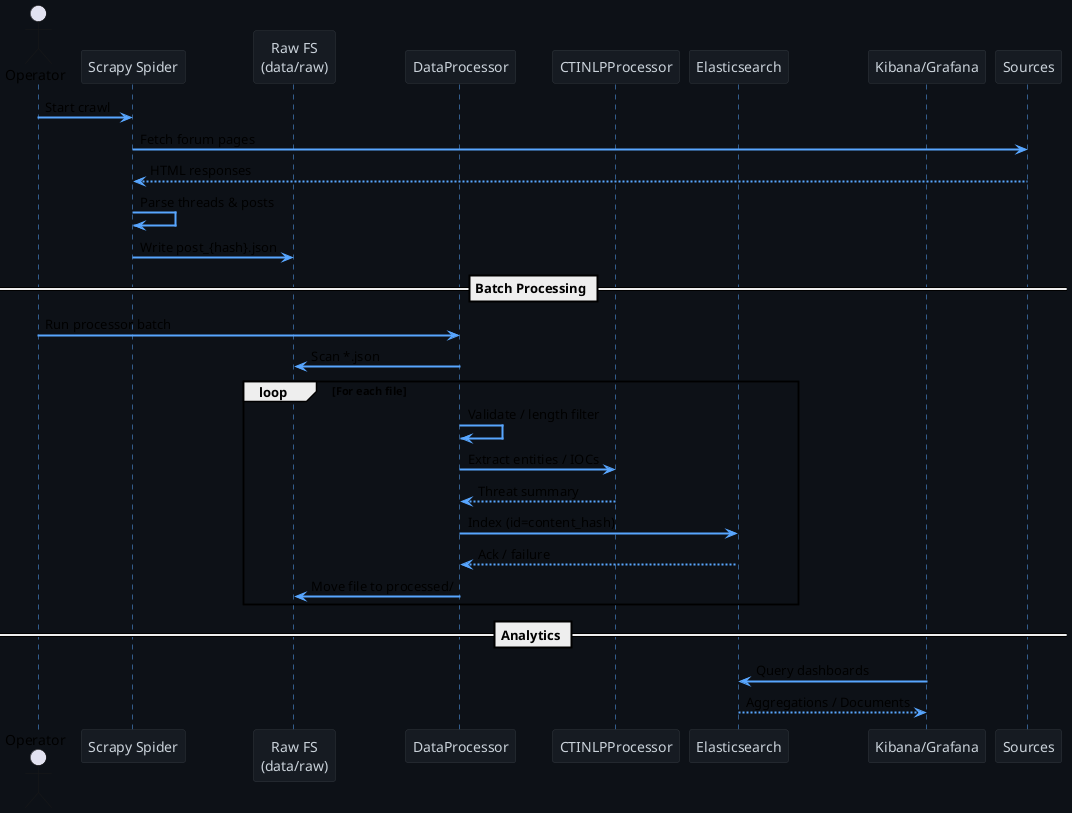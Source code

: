 @startuml
' Data Flow / Sequence (Raw Post to Indexed Doc)
skinparam backgroundColor #0d1117
skinparam sequenceArrowThickness 2
skinparam sequenceParticipantBackgroundColor #161b22
skinparam sequenceParticipantBorderColor #30363d
skinparam sequenceLifeLineBorderColor #58a6ff
skinparam sequenceLifeLineBackgroundColor #0d1117
skinparam ArrowColor #58a6ff
skinparam ParticipantFontColor #c9d1d9
skinparam SequenceMessageFontColor #c9d1d9

actor Operator
participant Spider as "Scrapy Spider"
participant FS as "Raw FS\n(data/raw)"
participant Proc as "DataProcessor"
participant NLP as "CTINLPProcessor"
participant ES as "Elasticsearch"
participant Dash as "Kibana/Grafana"

Operator -> Spider: Start crawl
Spider -> Sources: Fetch forum pages
Sources --> Spider: HTML responses
Spider -> Spider: Parse threads & posts
Spider -> FS: Write post_{hash}.json
== Batch Processing ==
Operator -> Proc: Run processor batch
Proc -> FS: Scan *.json
loop For each file
  Proc -> Proc: Validate / length filter
  Proc -> NLP: Extract entities / IOCs
  NLP --> Proc: Threat summary
  Proc -> ES: Index (id=content_hash)
  ES --> Proc: Ack / failure
  Proc -> FS: Move file to processed/
end
== Analytics ==
Dash -> ES: Query dashboards
ES --> Dash: Aggregations / Documents
@enduml